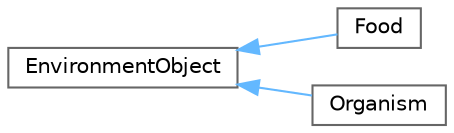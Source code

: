 digraph "Graphical Class Hierarchy"
{
 // LATEX_PDF_SIZE
  bgcolor="transparent";
  edge [fontname=Helvetica,fontsize=10,labelfontname=Helvetica,labelfontsize=10];
  node [fontname=Helvetica,fontsize=10,shape=box,height=0.2,width=0.4];
  rankdir="LR";
  Node0 [id="Node000000",label="EnvironmentObject",height=0.2,width=0.4,color="grey40", fillcolor="white", style="filled",URL="$class_environment_object.html",tooltip=" "];
  Node0 -> Node1 [id="edge5_Node000000_Node000001",dir="back",color="steelblue1",style="solid",tooltip=" "];
  Node1 [id="Node000001",label="Food",height=0.2,width=0.4,color="grey40", fillcolor="white", style="filled",URL="$class_food.html",tooltip=" "];
  Node0 -> Node2 [id="edge6_Node000000_Node000002",dir="back",color="steelblue1",style="solid",tooltip=" "];
  Node2 [id="Node000002",label="Organism",height=0.2,width=0.4,color="grey40", fillcolor="white", style="filled",URL="$class_organism.html",tooltip=" "];
}
